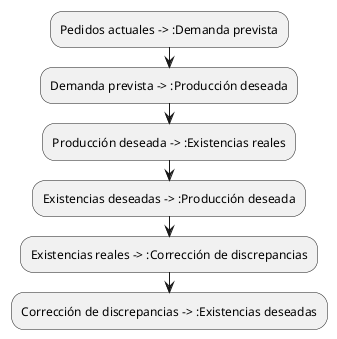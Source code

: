 @startuml
!define causal arrow
!define arrow -down->

:Pedidos actuales -> :Demanda prevista;
:Demanda prevista -> :Producción deseada;
:Producción deseada -> :Existencias reales;
:Existencias deseadas -> :Producción deseada;
:Existencias reales -> :Corrección de discrepancias;
:Corrección de discrepancias -> :Existencias deseadas;
@enduml
